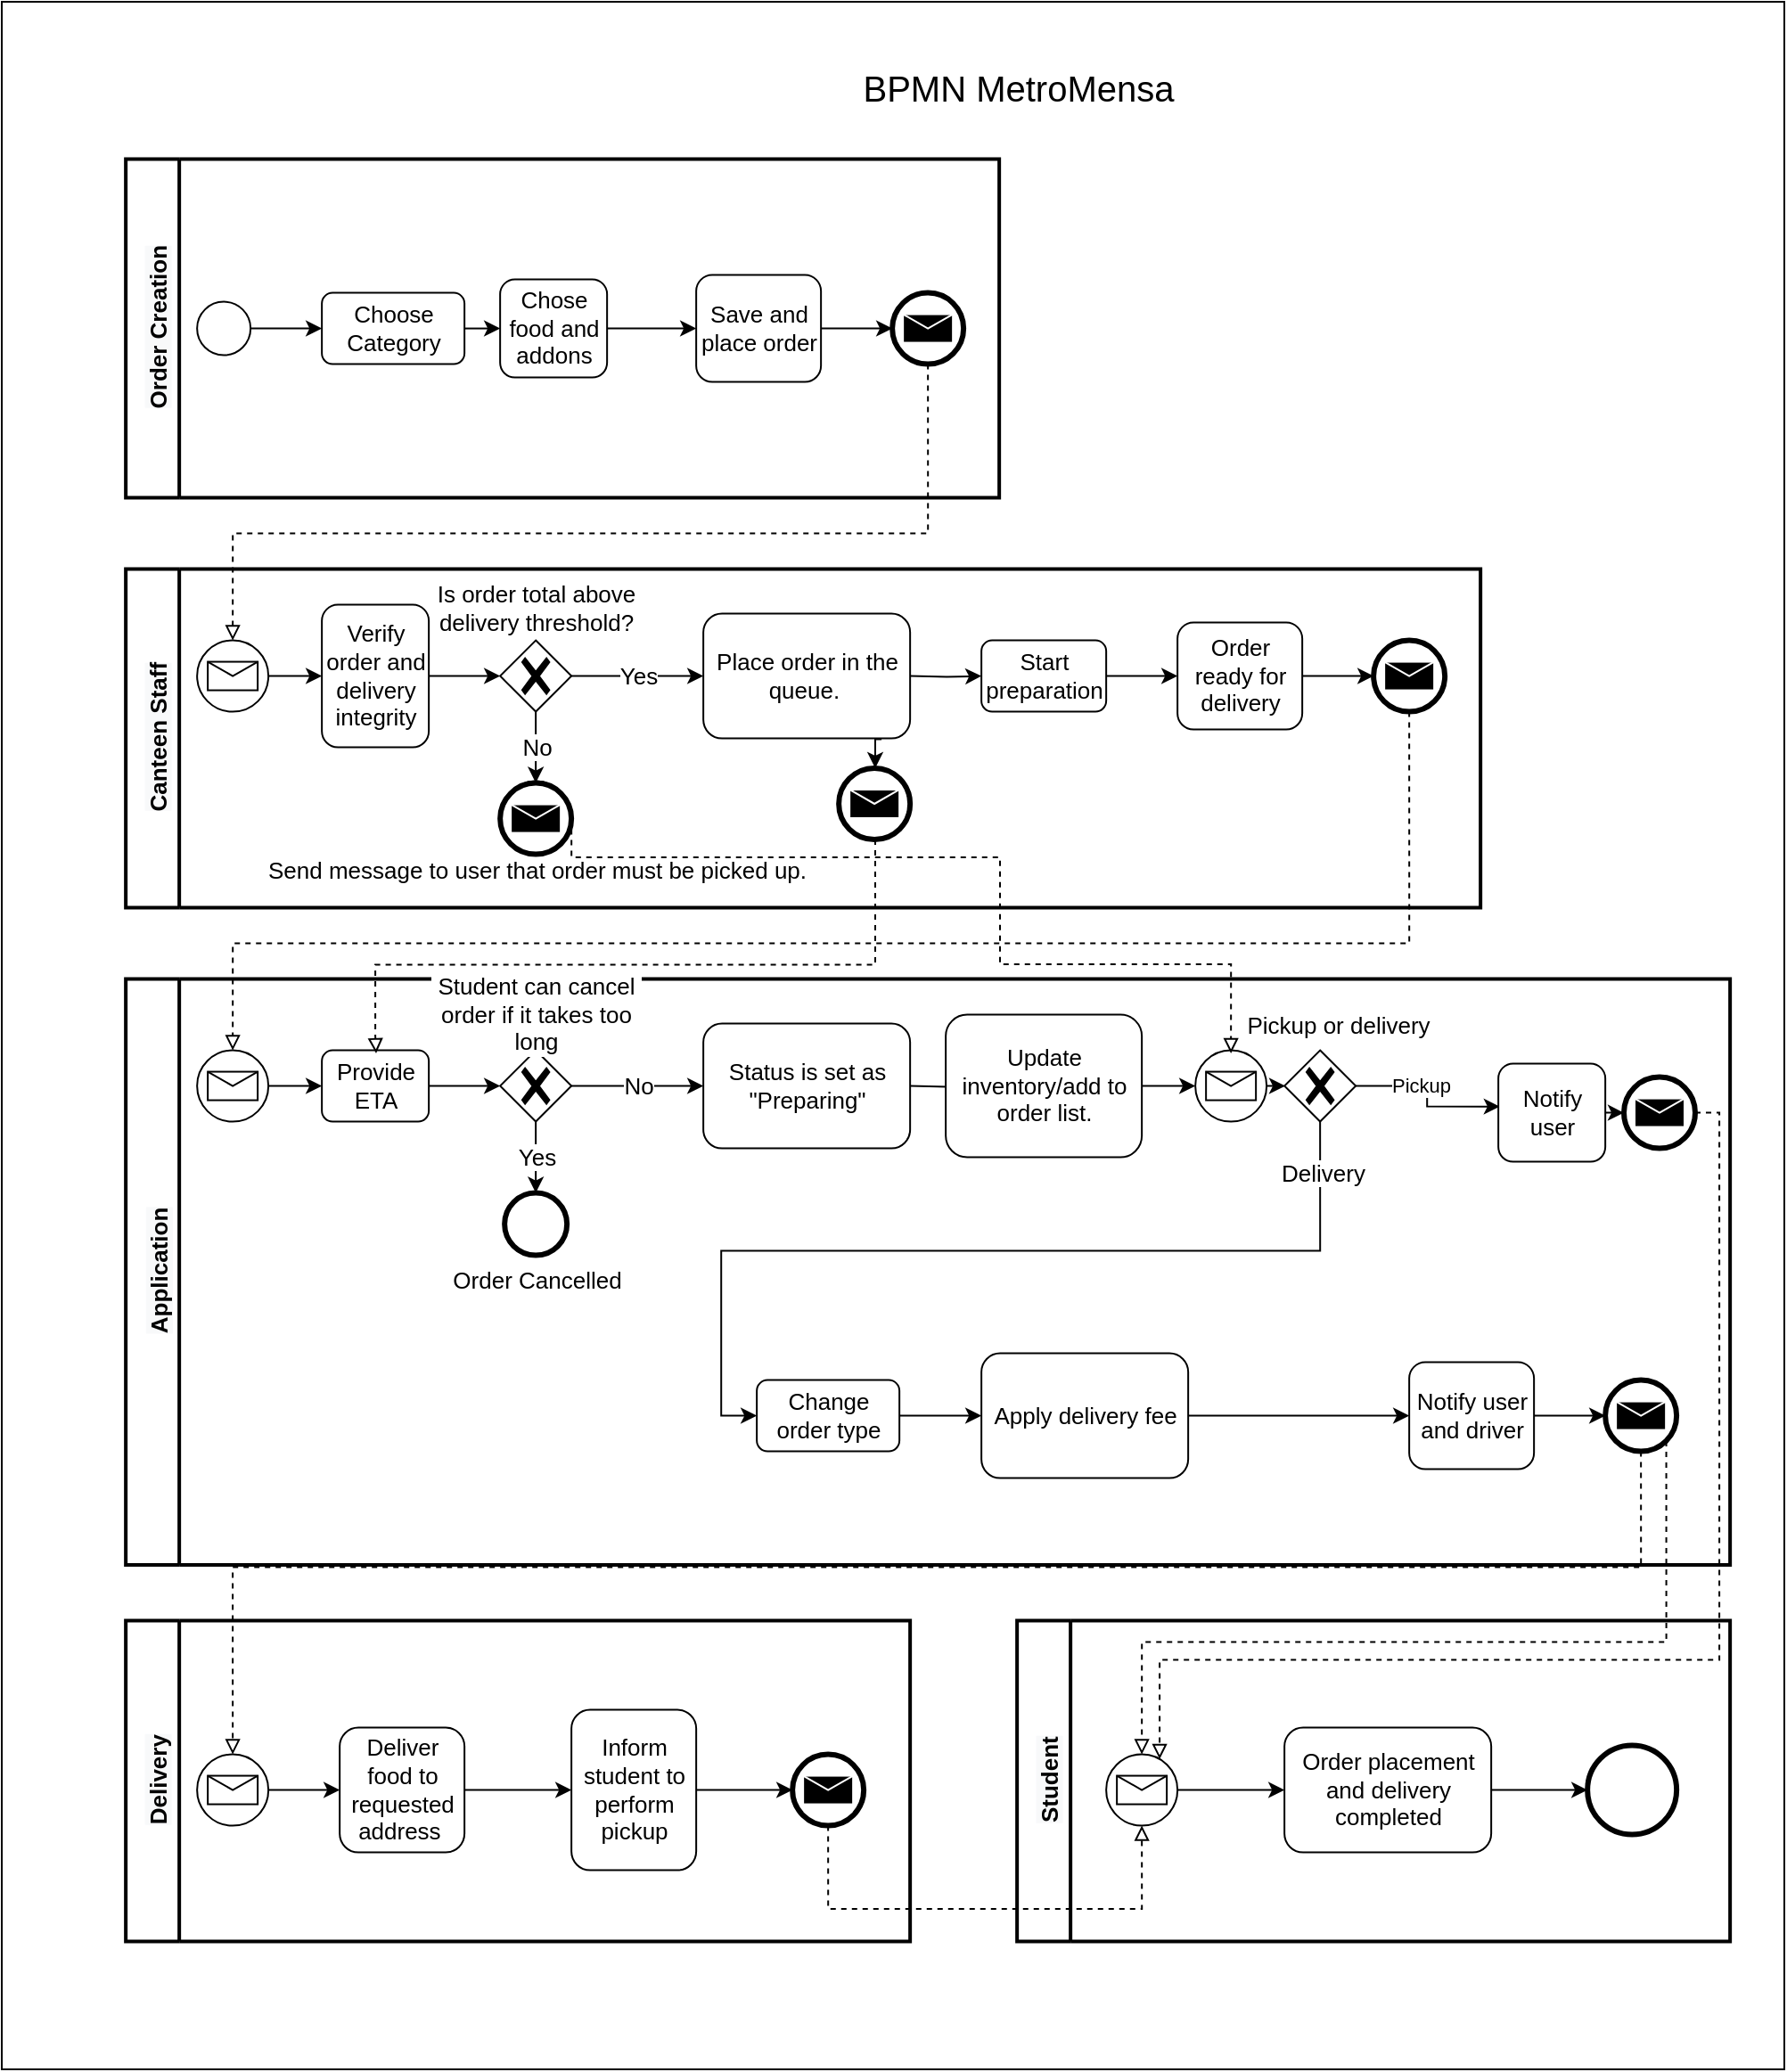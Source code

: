 <mxfile version="23.0.1" type="google">
  <diagram name="Page-1" id="2a216829-ef6e-dabb-86c1-c78162f3ba2b">
    <mxGraphModel grid="1" page="1" gridSize="10" guides="1" tooltips="1" connect="1" arrows="1" fold="1" pageScale="1" pageWidth="850" pageHeight="1100" background="none" math="0" shadow="0">
      <root>
        <mxCell id="0" />
        <mxCell id="1" parent="0" />
        <mxCell id="wVZ2j57rx2sTVlnPFqqD-20" value="" style="rounded=0;whiteSpace=wrap;html=1;" vertex="1" parent="1">
          <mxGeometry x="640" y="160" width="1000" height="1160" as="geometry" />
        </mxCell>
        <mxCell id="4q1O4N_F8rrORIaoXxUf-1" value="no" style="edgeStyle=orthogonalEdgeStyle;html=1;align=left;verticalAlign=bottom;endArrow=open;endSize=8;strokeColor=#ff0000;entryX=1;entryY=0.5;entryDx=0;entryDy=0;" edge="1" parent="1">
          <mxGeometry x="-1" relative="1" as="geometry">
            <mxPoint x="1034.571" y="658.286" as="targetPoint" />
            <Array as="points">
              <mxPoint x="1149.571" y="1018.286" />
              <mxPoint x="1149.571" y="658.286" />
            </Array>
          </mxGeometry>
        </mxCell>
        <mxCell id="4q1O4N_F8rrORIaoXxUf-2" value="&lt;span style=&quot;font-size: 13px; background-color: rgb(248, 249, 250);&quot;&gt;&lt;b&gt;Order Creation&lt;/b&gt;&lt;/span&gt;" style="swimlane;html=1;startSize=30;fontStyle=0;collapsible=0;horizontal=0;swimlaneLine=1;swimlaneFillColor=#ffffff;strokeWidth=2;fontSize=20;" vertex="1" parent="1">
          <mxGeometry x="709.571" y="248.286" width="490" height="190" as="geometry" />
        </mxCell>
        <mxCell id="4q1O4N_F8rrORIaoXxUf-3" style="edgeStyle=orthogonalEdgeStyle;rounded=0;orthogonalLoop=1;jettySize=auto;html=1;exitX=1;exitY=0.5;exitDx=0;exitDy=0;entryX=0;entryY=0.5;entryDx=0;entryDy=0;fontSize=13;" edge="1" parent="4q1O4N_F8rrORIaoXxUf-2" source="4q1O4N_F8rrORIaoXxUf-4" target="4q1O4N_F8rrORIaoXxUf-6">
          <mxGeometry relative="1" as="geometry" />
        </mxCell>
        <mxCell id="4q1O4N_F8rrORIaoXxUf-4" value="" style="ellipse;whiteSpace=wrap;html=1;aspect=fixed;fontSize=13;" vertex="1" parent="4q1O4N_F8rrORIaoXxUf-2">
          <mxGeometry x="40" y="80" width="30" height="30" as="geometry" />
        </mxCell>
        <mxCell id="4q1O4N_F8rrORIaoXxUf-5" style="edgeStyle=orthogonalEdgeStyle;rounded=0;orthogonalLoop=1;jettySize=auto;html=1;exitX=1;exitY=0.5;exitDx=0;exitDy=0;entryX=0;entryY=0.5;entryDx=0;entryDy=0;fontSize=13;" edge="1" parent="4q1O4N_F8rrORIaoXxUf-2" source="4q1O4N_F8rrORIaoXxUf-6" target="4q1O4N_F8rrORIaoXxUf-8">
          <mxGeometry relative="1" as="geometry" />
        </mxCell>
        <mxCell id="4q1O4N_F8rrORIaoXxUf-6" value="Choose Category" style="rounded=1;whiteSpace=wrap;html=1;fontSize=13;" vertex="1" parent="4q1O4N_F8rrORIaoXxUf-2">
          <mxGeometry x="110" y="75" width="80" height="40" as="geometry" />
        </mxCell>
        <mxCell id="4q1O4N_F8rrORIaoXxUf-7" style="edgeStyle=orthogonalEdgeStyle;rounded=0;orthogonalLoop=1;jettySize=auto;html=1;fontSize=13;" edge="1" parent="4q1O4N_F8rrORIaoXxUf-2" source="4q1O4N_F8rrORIaoXxUf-8" target="4q1O4N_F8rrORIaoXxUf-11">
          <mxGeometry relative="1" as="geometry" />
        </mxCell>
        <mxCell id="4q1O4N_F8rrORIaoXxUf-8" value="Chose food and addons" style="rounded=1;whiteSpace=wrap;html=1;fontSize=13;" vertex="1" parent="4q1O4N_F8rrORIaoXxUf-2">
          <mxGeometry x="210" y="67.5" width="60" height="55" as="geometry" />
        </mxCell>
        <mxCell id="4q1O4N_F8rrORIaoXxUf-9" value="" style="points=[[0.145,0.145,0],[0.5,0,0],[0.855,0.145,0],[1,0.5,0],[0.855,0.855,0],[0.5,1,0],[0.145,0.855,0],[0,0.5,0]];shape=mxgraph.bpmn.event;html=1;verticalLabelPosition=bottom;labelBackgroundColor=#ffffff;verticalAlign=top;align=center;perimeter=ellipsePerimeter;outlineConnect=0;aspect=fixed;outline=end;symbol=message;fontSize=13;" vertex="1" parent="4q1O4N_F8rrORIaoXxUf-2">
          <mxGeometry x="430" y="75" width="40" height="40" as="geometry" />
        </mxCell>
        <mxCell id="4q1O4N_F8rrORIaoXxUf-10" style="edgeStyle=orthogonalEdgeStyle;rounded=0;orthogonalLoop=1;jettySize=auto;html=1;exitX=1;exitY=0.5;exitDx=0;exitDy=0;entryX=0;entryY=0.5;entryDx=0;entryDy=0;entryPerimeter=0;fontSize=13;" edge="1" parent="4q1O4N_F8rrORIaoXxUf-2" source="4q1O4N_F8rrORIaoXxUf-11" target="4q1O4N_F8rrORIaoXxUf-9">
          <mxGeometry relative="1" as="geometry" />
        </mxCell>
        <mxCell id="4q1O4N_F8rrORIaoXxUf-11" value="Save and place order" style="rounded=1;whiteSpace=wrap;html=1;fontSize=13;" vertex="1" parent="4q1O4N_F8rrORIaoXxUf-2">
          <mxGeometry x="320" y="65" width="70" height="60" as="geometry" />
        </mxCell>
        <mxCell id="4q1O4N_F8rrORIaoXxUf-12" value="&lt;span style=&quot;font-size: 13px; background-color: rgb(248, 249, 250);&quot;&gt;&lt;b&gt;Canteen Staff&lt;/b&gt;&lt;/span&gt;" style="swimlane;html=1;startSize=30;fontStyle=0;collapsible=0;horizontal=0;swimlaneLine=1;swimlaneFillColor=#ffffff;strokeWidth=2;fontSize=20;" vertex="1" parent="1">
          <mxGeometry x="709.571" y="478.286" width="760" height="190" as="geometry" />
        </mxCell>
        <mxCell id="4q1O4N_F8rrORIaoXxUf-13" style="edgeStyle=orthogonalEdgeStyle;rounded=0;orthogonalLoop=1;jettySize=auto;html=1;exitX=1;exitY=0.5;exitDx=0;exitDy=0;entryX=0;entryY=0.5;entryDx=0;entryDy=0;entryPerimeter=0;fontSize=13;" edge="1" parent="4q1O4N_F8rrORIaoXxUf-12" source="4q1O4N_F8rrORIaoXxUf-14" target="4q1O4N_F8rrORIaoXxUf-20">
          <mxGeometry relative="1" as="geometry" />
        </mxCell>
        <mxCell id="4q1O4N_F8rrORIaoXxUf-14" value="Verify order and delivery integrity" style="rounded=1;whiteSpace=wrap;html=1;fontSize=13;" vertex="1" parent="4q1O4N_F8rrORIaoXxUf-12">
          <mxGeometry x="110" y="20" width="60" height="80" as="geometry" />
        </mxCell>
        <mxCell id="4q1O4N_F8rrORIaoXxUf-15" value="Place order in the queue.&amp;nbsp;" style="rounded=1;whiteSpace=wrap;html=1;fontSize=13;" vertex="1" parent="4q1O4N_F8rrORIaoXxUf-12">
          <mxGeometry x="324" y="25" width="116" height="70" as="geometry" />
        </mxCell>
        <mxCell id="4q1O4N_F8rrORIaoXxUf-16" style="edgeStyle=orthogonalEdgeStyle;rounded=0;orthogonalLoop=1;jettySize=auto;html=1;exitX=1;exitY=0.5;exitDx=0;exitDy=0;entryX=0;entryY=0.5;entryDx=0;entryDy=0;entryPerimeter=0;fontSize=13;" edge="1" parent="4q1O4N_F8rrORIaoXxUf-12">
          <mxGeometry relative="1" as="geometry">
            <mxPoint x="440" y="60" as="sourcePoint" />
            <mxPoint x="480" y="60" as="targetPoint" />
          </mxGeometry>
        </mxCell>
        <mxCell id="4q1O4N_F8rrORIaoXxUf-17" style="edgeStyle=orthogonalEdgeStyle;rounded=0;orthogonalLoop=1;jettySize=auto;html=1;entryX=0;entryY=0.5;entryDx=0;entryDy=0;fontSize=13;" edge="1" parent="4q1O4N_F8rrORIaoXxUf-12" source="4q1O4N_F8rrORIaoXxUf-18" target="4q1O4N_F8rrORIaoXxUf-14">
          <mxGeometry relative="1" as="geometry" />
        </mxCell>
        <mxCell id="4q1O4N_F8rrORIaoXxUf-18" value="" style="points=[[0.145,0.145,0],[0.5,0,0],[0.855,0.145,0],[1,0.5,0],[0.855,0.855,0],[0.5,1,0],[0.145,0.855,0],[0,0.5,0]];shape=mxgraph.bpmn.event;html=1;verticalLabelPosition=bottom;labelBackgroundColor=#ffffff;verticalAlign=top;align=center;perimeter=ellipsePerimeter;outlineConnect=0;aspect=fixed;outline=standard;symbol=message;fontSize=13;direction=east;" vertex="1" parent="4q1O4N_F8rrORIaoXxUf-12">
          <mxGeometry x="40" y="40" width="40" height="40" as="geometry" />
        </mxCell>
        <mxCell id="4q1O4N_F8rrORIaoXxUf-19" value="Yes" style="edgeStyle=orthogonalEdgeStyle;rounded=0;orthogonalLoop=1;jettySize=auto;html=1;entryX=0;entryY=0.5;entryDx=0;entryDy=0;fontSize=13;" edge="1" parent="4q1O4N_F8rrORIaoXxUf-12" source="4q1O4N_F8rrORIaoXxUf-20" target="4q1O4N_F8rrORIaoXxUf-15">
          <mxGeometry relative="1" as="geometry" />
        </mxCell>
        <mxCell id="4q1O4N_F8rrORIaoXxUf-20" value="" style="points=[[0.25,0.25,0],[0.5,0,0],[0.75,0.25,0],[1,0.5,0],[0.75,0.75,0],[0.5,1,0],[0.25,0.75,0],[0,0.5,0]];shape=mxgraph.bpmn.gateway2;html=1;verticalLabelPosition=bottom;labelBackgroundColor=#ffffff;verticalAlign=top;align=center;perimeter=rhombusPerimeter;outlineConnect=0;outline=none;symbol=none;gwType=exclusive;fontSize=13;" vertex="1" parent="4q1O4N_F8rrORIaoXxUf-12">
          <mxGeometry x="210" y="40" width="40" height="40" as="geometry" />
        </mxCell>
        <mxCell id="4q1O4N_F8rrORIaoXxUf-21" value="Send message to user that order must be picked up." style="points=[[0.145,0.145,0],[0.5,0,0],[0.855,0.145,0],[1,0.5,0],[0.855,0.855,0],[0.5,1,0],[0.145,0.855,0],[0,0.5,0]];shape=mxgraph.bpmn.event;html=1;verticalLabelPosition=bottom;labelBackgroundColor=#ffffff;verticalAlign=top;align=center;perimeter=ellipsePerimeter;outlineConnect=0;aspect=fixed;outline=end;symbol=terminate2;fontSize=13;" vertex="1" parent="4q1O4N_F8rrORIaoXxUf-12">
          <mxGeometry x="212.5" y="120" width="35" height="35" as="geometry" />
        </mxCell>
        <mxCell id="4q1O4N_F8rrORIaoXxUf-22" value="No" style="edgeStyle=orthogonalEdgeStyle;rounded=0;orthogonalLoop=1;jettySize=auto;html=1;fontSize=13;" edge="1" parent="4q1O4N_F8rrORIaoXxUf-12" source="4q1O4N_F8rrORIaoXxUf-20" target="4q1O4N_F8rrORIaoXxUf-21">
          <mxGeometry relative="1" as="geometry">
            <mxPoint x="230" y="150" as="targetPoint" />
          </mxGeometry>
        </mxCell>
        <mxCell id="4q1O4N_F8rrORIaoXxUf-23" value="Is order total above delivery threshold?" style="ellipse;whiteSpace=wrap;html=1;fontSize=13;verticalAlign=top;labelBackgroundColor=#ffffff;opacity=0;" vertex="1" parent="4q1O4N_F8rrORIaoXxUf-12">
          <mxGeometry x="170" width="120" height="60" as="geometry" />
        </mxCell>
        <mxCell id="4q1O4N_F8rrORIaoXxUf-24" style="edgeStyle=orthogonalEdgeStyle;rounded=0;orthogonalLoop=1;jettySize=auto;html=1;exitX=1;exitY=0.5;exitDx=0;exitDy=0;entryX=0;entryY=0.5;entryDx=0;entryDy=0;fontSize=13;" edge="1" parent="4q1O4N_F8rrORIaoXxUf-12" source="4q1O4N_F8rrORIaoXxUf-25" target="4q1O4N_F8rrORIaoXxUf-27">
          <mxGeometry relative="1" as="geometry" />
        </mxCell>
        <mxCell id="4q1O4N_F8rrORIaoXxUf-25" value="Start preparation" style="rounded=1;whiteSpace=wrap;html=1;fontSize=13;" vertex="1" parent="4q1O4N_F8rrORIaoXxUf-12">
          <mxGeometry x="480" y="40" width="70" height="40" as="geometry" />
        </mxCell>
        <mxCell id="4q1O4N_F8rrORIaoXxUf-26" style="edgeStyle=orthogonalEdgeStyle;rounded=0;orthogonalLoop=1;jettySize=auto;html=1;exitX=1;exitY=0.5;exitDx=0;exitDy=0;entryX=0;entryY=0.5;entryDx=0;entryDy=0;entryPerimeter=0;fontSize=13;" edge="1" parent="4q1O4N_F8rrORIaoXxUf-12" source="4q1O4N_F8rrORIaoXxUf-27" target="4q1O4N_F8rrORIaoXxUf-28">
          <mxGeometry relative="1" as="geometry" />
        </mxCell>
        <mxCell id="4q1O4N_F8rrORIaoXxUf-27" value="Order ready for delivery" style="rounded=1;whiteSpace=wrap;html=1;fontSize=13;" vertex="1" parent="4q1O4N_F8rrORIaoXxUf-12">
          <mxGeometry x="590" y="30" width="70" height="60" as="geometry" />
        </mxCell>
        <mxCell id="4q1O4N_F8rrORIaoXxUf-28" value="" style="points=[[0.145,0.145,0],[0.5,0,0],[0.855,0.145,0],[1,0.5,0],[0.855,0.855,0],[0.5,1,0],[0.145,0.855,0],[0,0.5,0]];shape=mxgraph.bpmn.event;html=1;verticalLabelPosition=bottom;labelBackgroundColor=#ffffff;verticalAlign=top;align=center;perimeter=ellipsePerimeter;outlineConnect=0;aspect=fixed;outline=end;symbol=message;fontSize=13;" vertex="1" parent="4q1O4N_F8rrORIaoXxUf-12">
          <mxGeometry x="700" y="40" width="40" height="40" as="geometry" />
        </mxCell>
        <mxCell id="wVZ2j57rx2sTVlnPFqqD-1" value="" style="points=[[0.145,0.145,0],[0.5,0,0],[0.855,0.145,0],[1,0.5,0],[0.855,0.855,0],[0.5,1,0],[0.145,0.855,0],[0,0.5,0]];shape=mxgraph.bpmn.event;html=1;verticalLabelPosition=bottom;labelBackgroundColor=#ffffff;verticalAlign=top;align=center;perimeter=ellipsePerimeter;outlineConnect=0;aspect=fixed;outline=end;symbol=message;fontSize=13;" vertex="1" parent="4q1O4N_F8rrORIaoXxUf-12">
          <mxGeometry x="400" y="111.71" width="40" height="40" as="geometry" />
        </mxCell>
        <mxCell id="wVZ2j57rx2sTVlnPFqqD-4" value="" style="points=[[0.145,0.145,0],[0.5,0,0],[0.855,0.145,0],[1,0.5,0],[0.855,0.855,0],[0.5,1,0],[0.145,0.855,0],[0,0.5,0]];shape=mxgraph.bpmn.event;html=1;verticalLabelPosition=bottom;labelBackgroundColor=#ffffff;verticalAlign=top;align=center;perimeter=ellipsePerimeter;outlineConnect=0;aspect=fixed;outline=end;symbol=message;fontSize=13;" vertex="1" parent="4q1O4N_F8rrORIaoXxUf-12">
          <mxGeometry x="210" y="120" width="40" height="40" as="geometry" />
        </mxCell>
        <mxCell id="4q1O4N_F8rrORIaoXxUf-29" value="&lt;span style=&quot;font-size: 13px; background-color: rgb(248, 249, 250);&quot;&gt;&lt;b&gt;Application&lt;/b&gt;&lt;/span&gt;" style="swimlane;html=1;startSize=30;fontStyle=0;collapsible=0;horizontal=0;swimlaneLine=1;swimlaneFillColor=#ffffff;strokeWidth=2;fontSize=20;" vertex="1" parent="1">
          <mxGeometry x="709.571" y="708.286" width="900" height="328.714" as="geometry" />
        </mxCell>
        <mxCell id="4q1O4N_F8rrORIaoXxUf-30" style="edgeStyle=orthogonalEdgeStyle;rounded=0;orthogonalLoop=1;jettySize=auto;html=1;exitX=1;exitY=0.5;exitDx=0;exitDy=0;entryX=0;entryY=0.5;entryDx=0;entryDy=0;entryPerimeter=0;fontSize=13;" edge="1" parent="4q1O4N_F8rrORIaoXxUf-29" source="4q1O4N_F8rrORIaoXxUf-31" target="4q1O4N_F8rrORIaoXxUf-37">
          <mxGeometry relative="1" as="geometry" />
        </mxCell>
        <mxCell id="4q1O4N_F8rrORIaoXxUf-31" value="Provide ETA" style="rounded=1;whiteSpace=wrap;html=1;fontSize=13;" vertex="1" parent="4q1O4N_F8rrORIaoXxUf-29">
          <mxGeometry x="110" y="40" width="60" height="40" as="geometry" />
        </mxCell>
        <mxCell id="4q1O4N_F8rrORIaoXxUf-32" value="Status is set as &quot;Preparing&quot;" style="rounded=1;whiteSpace=wrap;html=1;fontSize=13;" vertex="1" parent="4q1O4N_F8rrORIaoXxUf-29">
          <mxGeometry x="324" y="25" width="116" height="70" as="geometry" />
        </mxCell>
        <mxCell id="4q1O4N_F8rrORIaoXxUf-33" style="edgeStyle=orthogonalEdgeStyle;rounded=0;orthogonalLoop=1;jettySize=auto;html=1;exitX=1;exitY=0.5;exitDx=0;exitDy=0;entryX=0;entryY=0.5;entryDx=0;entryDy=0;entryPerimeter=0;fontSize=13;" edge="1" parent="4q1O4N_F8rrORIaoXxUf-29">
          <mxGeometry relative="1" as="geometry">
            <mxPoint x="440" y="60" as="sourcePoint" />
            <mxPoint x="480" y="60" as="targetPoint" />
          </mxGeometry>
        </mxCell>
        <mxCell id="4q1O4N_F8rrORIaoXxUf-34" style="edgeStyle=orthogonalEdgeStyle;rounded=0;orthogonalLoop=1;jettySize=auto;html=1;entryX=0;entryY=0.5;entryDx=0;entryDy=0;fontSize=13;" edge="1" parent="4q1O4N_F8rrORIaoXxUf-29" source="4q1O4N_F8rrORIaoXxUf-35" target="4q1O4N_F8rrORIaoXxUf-31">
          <mxGeometry relative="1" as="geometry" />
        </mxCell>
        <mxCell id="4q1O4N_F8rrORIaoXxUf-35" value="" style="points=[[0.145,0.145,0],[0.5,0,0],[0.855,0.145,0],[1,0.5,0],[0.855,0.855,0],[0.5,1,0],[0.145,0.855,0],[0,0.5,0]];shape=mxgraph.bpmn.event;html=1;verticalLabelPosition=bottom;labelBackgroundColor=#ffffff;verticalAlign=top;align=center;perimeter=ellipsePerimeter;outlineConnect=0;aspect=fixed;outline=standard;symbol=message;fontSize=13;direction=east;" vertex="1" parent="4q1O4N_F8rrORIaoXxUf-29">
          <mxGeometry x="40" y="40" width="40" height="40" as="geometry" />
        </mxCell>
        <mxCell id="4q1O4N_F8rrORIaoXxUf-36" value="No" style="edgeStyle=orthogonalEdgeStyle;rounded=0;orthogonalLoop=1;jettySize=auto;html=1;entryX=0;entryY=0.5;entryDx=0;entryDy=0;fontSize=13;" edge="1" parent="4q1O4N_F8rrORIaoXxUf-29" source="4q1O4N_F8rrORIaoXxUf-37" target="4q1O4N_F8rrORIaoXxUf-32">
          <mxGeometry relative="1" as="geometry" />
        </mxCell>
        <mxCell id="4q1O4N_F8rrORIaoXxUf-37" value="" style="points=[[0.25,0.25,0],[0.5,0,0],[0.75,0.25,0],[1,0.5,0],[0.75,0.75,0],[0.5,1,0],[0.25,0.75,0],[0,0.5,0]];shape=mxgraph.bpmn.gateway2;html=1;verticalLabelPosition=bottom;labelBackgroundColor=#ffffff;verticalAlign=top;align=center;perimeter=rhombusPerimeter;outlineConnect=0;outline=none;symbol=none;gwType=exclusive;fontSize=13;" vertex="1" parent="4q1O4N_F8rrORIaoXxUf-29">
          <mxGeometry x="210" y="40" width="40" height="40" as="geometry" />
        </mxCell>
        <mxCell id="4q1O4N_F8rrORIaoXxUf-38" value="Order Cancelled" style="points=[[0.145,0.145,0],[0.5,0,0],[0.855,0.145,0],[1,0.5,0],[0.855,0.855,0],[0.5,1,0],[0.145,0.855,0],[0,0.5,0]];shape=mxgraph.bpmn.event;html=1;verticalLabelPosition=bottom;labelBackgroundColor=#ffffff;verticalAlign=top;align=center;perimeter=ellipsePerimeter;outlineConnect=0;aspect=fixed;outline=end;symbol=terminate2;fontSize=13;" vertex="1" parent="4q1O4N_F8rrORIaoXxUf-29">
          <mxGeometry x="212.5" y="120" width="35" height="35" as="geometry" />
        </mxCell>
        <mxCell id="4q1O4N_F8rrORIaoXxUf-39" value="Yes" style="edgeStyle=orthogonalEdgeStyle;rounded=0;orthogonalLoop=1;jettySize=auto;html=1;fontSize=13;" edge="1" parent="4q1O4N_F8rrORIaoXxUf-29" source="4q1O4N_F8rrORIaoXxUf-37" target="4q1O4N_F8rrORIaoXxUf-38">
          <mxGeometry relative="1" as="geometry">
            <mxPoint x="230" y="150" as="targetPoint" />
          </mxGeometry>
        </mxCell>
        <mxCell id="4q1O4N_F8rrORIaoXxUf-40" value="Student can cancel order if it takes too long" style="ellipse;whiteSpace=wrap;html=1;fontSize=13;verticalAlign=top;labelBackgroundColor=#ffffff;opacity=0;" vertex="1" parent="4q1O4N_F8rrORIaoXxUf-29">
          <mxGeometry x="170" y="-10" width="120" height="70" as="geometry" />
        </mxCell>
        <mxCell id="4q1O4N_F8rrORIaoXxUf-41" style="edgeStyle=orthogonalEdgeStyle;rounded=0;orthogonalLoop=1;jettySize=auto;html=1;exitX=1;exitY=0.5;exitDx=0;exitDy=0;entryX=0;entryY=0.5;entryDx=0;entryDy=0;fontSize=13;entryPerimeter=0;" edge="1" parent="4q1O4N_F8rrORIaoXxUf-29" source="4q1O4N_F8rrORIaoXxUf-42" target="wVZ2j57rx2sTVlnPFqqD-5">
          <mxGeometry relative="1" as="geometry">
            <mxPoint x="590" y="60" as="targetPoint" />
          </mxGeometry>
        </mxCell>
        <mxCell id="4q1O4N_F8rrORIaoXxUf-42" value="Update inventory/add to order list." style="rounded=1;whiteSpace=wrap;html=1;fontSize=13;" vertex="1" parent="4q1O4N_F8rrORIaoXxUf-29">
          <mxGeometry x="460" y="20" width="110" height="80" as="geometry" />
        </mxCell>
        <mxCell id="4q1O4N_F8rrORIaoXxUf-43" style="edgeStyle=orthogonalEdgeStyle;rounded=0;orthogonalLoop=1;jettySize=auto;html=1;exitX=0.5;exitY=1;exitDx=0;exitDy=0;exitPerimeter=0;entryX=0;entryY=0.5;entryDx=0;entryDy=0;fontSize=13;" edge="1" parent="4q1O4N_F8rrORIaoXxUf-29" source="4q1O4N_F8rrORIaoXxUf-47" target="4q1O4N_F8rrORIaoXxUf-52">
          <mxGeometry relative="1" as="geometry" />
        </mxCell>
        <mxCell id="4q1O4N_F8rrORIaoXxUf-44" value="Delivery" style="edgeLabel;html=1;align=center;verticalAlign=middle;resizable=0;points=[];fontSize=13;" vertex="1" connectable="0" parent="4q1O4N_F8rrORIaoXxUf-43">
          <mxGeometry x="-0.893" y="1" relative="1" as="geometry">
            <mxPoint as="offset" />
          </mxGeometry>
        </mxCell>
        <mxCell id="wVZ2j57rx2sTVlnPFqqD-14" style="edgeStyle=orthogonalEdgeStyle;rounded=0;orthogonalLoop=1;jettySize=auto;html=1;exitX=1;exitY=0.5;exitDx=0;exitDy=0;exitPerimeter=0;entryX=0.014;entryY=0.437;entryDx=0;entryDy=0;entryPerimeter=0;" edge="1" parent="4q1O4N_F8rrORIaoXxUf-29" source="4q1O4N_F8rrORIaoXxUf-47" target="wVZ2j57rx2sTVlnPFqqD-16">
          <mxGeometry relative="1" as="geometry">
            <mxPoint x="770.429" y="71.714" as="targetPoint" />
          </mxGeometry>
        </mxCell>
        <mxCell id="wVZ2j57rx2sTVlnPFqqD-15" value="Pickup" style="edgeLabel;html=1;align=center;verticalAlign=middle;resizable=0;points=[];" vertex="1" connectable="0" parent="wVZ2j57rx2sTVlnPFqqD-14">
          <mxGeometry x="-0.209" y="1" relative="1" as="geometry">
            <mxPoint as="offset" />
          </mxGeometry>
        </mxCell>
        <mxCell id="4q1O4N_F8rrORIaoXxUf-47" value="" style="points=[[0.25,0.25,0],[0.5,0,0],[0.75,0.25,0],[1,0.5,0],[0.75,0.75,0],[0.5,1,0],[0.25,0.75,0],[0,0.5,0]];shape=mxgraph.bpmn.gateway2;html=1;verticalLabelPosition=bottom;labelBackgroundColor=#ffffff;verticalAlign=top;align=center;perimeter=rhombusPerimeter;outlineConnect=0;outline=none;symbol=none;gwType=exclusive;fontSize=13;" vertex="1" parent="4q1O4N_F8rrORIaoXxUf-29">
          <mxGeometry x="650" y="40" width="40" height="40" as="geometry" />
        </mxCell>
        <mxCell id="4q1O4N_F8rrORIaoXxUf-48" value="Pickup or delivery" style="ellipse;whiteSpace=wrap;html=1;fontSize=13;verticalAlign=top;labelBackgroundColor=#ffffff;opacity=0;" vertex="1" parent="4q1O4N_F8rrORIaoXxUf-29">
          <mxGeometry x="620.43" y="11.71" width="120" height="28.29" as="geometry" />
        </mxCell>
        <mxCell id="4q1O4N_F8rrORIaoXxUf-50" value="Apply delivery fee" style="rounded=1;whiteSpace=wrap;html=1;fontSize=13;" vertex="1" parent="4q1O4N_F8rrORIaoXxUf-29">
          <mxGeometry x="480" y="210" width="116" height="70" as="geometry" />
        </mxCell>
        <mxCell id="4q1O4N_F8rrORIaoXxUf-51" style="edgeStyle=orthogonalEdgeStyle;rounded=0;orthogonalLoop=1;jettySize=auto;html=1;exitX=1;exitY=0.5;exitDx=0;exitDy=0;entryX=0;entryY=0.5;entryDx=0;entryDy=0;fontSize=13;" edge="1" parent="4q1O4N_F8rrORIaoXxUf-29" source="4q1O4N_F8rrORIaoXxUf-52" target="4q1O4N_F8rrORIaoXxUf-50">
          <mxGeometry relative="1" as="geometry" />
        </mxCell>
        <mxCell id="4q1O4N_F8rrORIaoXxUf-52" value="Change order type" style="rounded=1;whiteSpace=wrap;html=1;fontSize=13;" vertex="1" parent="4q1O4N_F8rrORIaoXxUf-29">
          <mxGeometry x="354" y="225" width="80" height="40" as="geometry" />
        </mxCell>
        <mxCell id="4q1O4N_F8rrORIaoXxUf-53" style="edgeStyle=orthogonalEdgeStyle;rounded=0;orthogonalLoop=1;jettySize=auto;html=1;entryX=0;entryY=0.5;entryDx=0;entryDy=0;fontSize=13;exitX=1;exitY=0.5;exitDx=0;exitDy=0;" edge="1" parent="4q1O4N_F8rrORIaoXxUf-29" source="4q1O4N_F8rrORIaoXxUf-50" target="4q1O4N_F8rrORIaoXxUf-56">
          <mxGeometry relative="1" as="geometry">
            <mxPoint x="690" y="245.0" as="sourcePoint" />
          </mxGeometry>
        </mxCell>
        <mxCell id="4q1O4N_F8rrORIaoXxUf-55" style="edgeStyle=orthogonalEdgeStyle;rounded=0;orthogonalLoop=1;jettySize=auto;html=1;exitX=1;exitY=0.5;exitDx=0;exitDy=0;entryX=0;entryY=0.5;entryDx=0;entryDy=0;entryPerimeter=0;fontSize=13;" edge="1" parent="4q1O4N_F8rrORIaoXxUf-29" source="4q1O4N_F8rrORIaoXxUf-56" target="4q1O4N_F8rrORIaoXxUf-57">
          <mxGeometry relative="1" as="geometry" />
        </mxCell>
        <mxCell id="4q1O4N_F8rrORIaoXxUf-56" value="Notify user and driver" style="rounded=1;whiteSpace=wrap;html=1;fontSize=13;" vertex="1" parent="4q1O4N_F8rrORIaoXxUf-29">
          <mxGeometry x="720" y="215" width="70" height="60" as="geometry" />
        </mxCell>
        <mxCell id="4q1O4N_F8rrORIaoXxUf-57" value="" style="points=[[0.145,0.145,0],[0.5,0,0],[0.855,0.145,0],[1,0.5,0],[0.855,0.855,0],[0.5,1,0],[0.145,0.855,0],[0,0.5,0]];shape=mxgraph.bpmn.event;html=1;verticalLabelPosition=bottom;labelBackgroundColor=#ffffff;verticalAlign=top;align=center;perimeter=ellipsePerimeter;outlineConnect=0;aspect=fixed;outline=end;symbol=message;fontSize=13;" vertex="1" parent="4q1O4N_F8rrORIaoXxUf-29">
          <mxGeometry x="830" y="225" width="40" height="40" as="geometry" />
        </mxCell>
        <mxCell id="wVZ2j57rx2sTVlnPFqqD-2" style="edgeStyle=orthogonalEdgeStyle;rounded=0;orthogonalLoop=1;jettySize=auto;html=1;fontSize=13;dashed=1;endArrow=block;endFill=0;" edge="1" parent="4q1O4N_F8rrORIaoXxUf-29">
          <mxGeometry relative="1" as="geometry">
            <Array as="points">
              <mxPoint x="420" y="-8" />
              <mxPoint x="140" y="-8" />
              <mxPoint x="140" y="32" />
            </Array>
            <mxPoint x="420.429" y="-78.286" as="sourcePoint" />
            <mxPoint x="140.429" y="41.714" as="targetPoint" />
          </mxGeometry>
        </mxCell>
        <mxCell id="wVZ2j57rx2sTVlnPFqqD-6" style="edgeStyle=orthogonalEdgeStyle;rounded=0;orthogonalLoop=1;jettySize=auto;html=1;exitX=1;exitY=0.5;exitDx=0;exitDy=0;exitPerimeter=0;" edge="1" parent="4q1O4N_F8rrORIaoXxUf-29" source="wVZ2j57rx2sTVlnPFqqD-5">
          <mxGeometry relative="1" as="geometry">
            <mxPoint x="650.429" y="59.937" as="targetPoint" />
          </mxGeometry>
        </mxCell>
        <mxCell id="wVZ2j57rx2sTVlnPFqqD-5" value="" style="points=[[0.145,0.145,0],[0.5,0,0],[0.855,0.145,0],[1,0.5,0],[0.855,0.855,0],[0.5,1,0],[0.145,0.855,0],[0,0.5,0]];shape=mxgraph.bpmn.event;html=1;verticalLabelPosition=bottom;labelBackgroundColor=#ffffff;verticalAlign=top;align=center;perimeter=ellipsePerimeter;outlineConnect=0;aspect=fixed;outline=standard;symbol=message;fontSize=13;direction=east;" vertex="1" parent="4q1O4N_F8rrORIaoXxUf-29">
          <mxGeometry x="600" y="40" width="40" height="40" as="geometry" />
        </mxCell>
        <mxCell id="wVZ2j57rx2sTVlnPFqqD-13" value="" style="points=[[0.145,0.145,0],[0.5,0,0],[0.855,0.145,0],[1,0.5,0],[0.855,0.855,0],[0.5,1,0],[0.145,0.855,0],[0,0.5,0]];shape=mxgraph.bpmn.event;html=1;verticalLabelPosition=bottom;labelBackgroundColor=#ffffff;verticalAlign=top;align=center;perimeter=ellipsePerimeter;outlineConnect=0;aspect=fixed;outline=end;symbol=message;fontSize=13;" vertex="1" parent="4q1O4N_F8rrORIaoXxUf-29">
          <mxGeometry x="840.43" y="55" width="40" height="40" as="geometry" />
        </mxCell>
        <mxCell id="wVZ2j57rx2sTVlnPFqqD-17" style="edgeStyle=orthogonalEdgeStyle;rounded=0;orthogonalLoop=1;jettySize=auto;html=1;exitX=1;exitY=0.5;exitDx=0;exitDy=0;" edge="1" parent="4q1O4N_F8rrORIaoXxUf-29" source="wVZ2j57rx2sTVlnPFqqD-16">
          <mxGeometry relative="1" as="geometry">
            <mxPoint x="840.429" y="75.048" as="targetPoint" />
          </mxGeometry>
        </mxCell>
        <mxCell id="wVZ2j57rx2sTVlnPFqqD-16" value="Notify user" style="rounded=1;whiteSpace=wrap;html=1;fontSize=13;" vertex="1" parent="4q1O4N_F8rrORIaoXxUf-29">
          <mxGeometry x="770" y="47.5" width="60" height="55" as="geometry" />
        </mxCell>
        <mxCell id="4q1O4N_F8rrORIaoXxUf-58" value="&lt;span style=&quot;font-size: 13px; background-color: rgb(248, 249, 250);&quot;&gt;&lt;b&gt;Delivery&lt;/b&gt;&lt;/span&gt;" style="swimlane;html=1;startSize=30;fontStyle=0;collapsible=0;horizontal=0;swimlaneLine=1;swimlaneFillColor=#ffffff;strokeWidth=2;fontSize=20;" vertex="1" parent="1">
          <mxGeometry x="709.571" y="1068.286" width="440" height="180" as="geometry" />
        </mxCell>
        <mxCell id="4q1O4N_F8rrORIaoXxUf-59" style="edgeStyle=orthogonalEdgeStyle;rounded=0;orthogonalLoop=1;jettySize=auto;html=1;exitX=1;exitY=0.5;exitDx=0;exitDy=0;fontSize=13;" edge="1" parent="4q1O4N_F8rrORIaoXxUf-58" source="4q1O4N_F8rrORIaoXxUf-60">
          <mxGeometry relative="1" as="geometry">
            <mxPoint x="250" y="95" as="targetPoint" />
          </mxGeometry>
        </mxCell>
        <mxCell id="4q1O4N_F8rrORIaoXxUf-60" value="Deliver food to requested address&amp;nbsp;" style="rounded=1;whiteSpace=wrap;html=1;fontSize=13;" vertex="1" parent="4q1O4N_F8rrORIaoXxUf-58">
          <mxGeometry x="120" y="60" width="70" height="70" as="geometry" />
        </mxCell>
        <mxCell id="4q1O4N_F8rrORIaoXxUf-61" value="" style="points=[[0.145,0.145,0],[0.5,0,0],[0.855,0.145,0],[1,0.5,0],[0.855,0.855,0],[0.5,1,0],[0.145,0.855,0],[0,0.5,0]];shape=mxgraph.bpmn.event;html=1;verticalLabelPosition=bottom;labelBackgroundColor=#ffffff;verticalAlign=top;align=center;perimeter=ellipsePerimeter;outlineConnect=0;aspect=fixed;outline=end;symbol=message;fontSize=13;" vertex="1" parent="4q1O4N_F8rrORIaoXxUf-58">
          <mxGeometry x="374" y="75" width="40" height="40" as="geometry" />
        </mxCell>
        <mxCell id="4q1O4N_F8rrORIaoXxUf-62" style="edgeStyle=orthogonalEdgeStyle;rounded=0;orthogonalLoop=1;jettySize=auto;html=1;exitX=1;exitY=0.5;exitDx=0;exitDy=0;entryX=0;entryY=0.5;entryDx=0;entryDy=0;entryPerimeter=0;fontSize=13;" edge="1" parent="4q1O4N_F8rrORIaoXxUf-58" source="4q1O4N_F8rrORIaoXxUf-63" target="4q1O4N_F8rrORIaoXxUf-61">
          <mxGeometry relative="1" as="geometry" />
        </mxCell>
        <mxCell id="4q1O4N_F8rrORIaoXxUf-63" value="Inform student to perform pickup" style="rounded=1;whiteSpace=wrap;html=1;fontSize=13;" vertex="1" parent="4q1O4N_F8rrORIaoXxUf-58">
          <mxGeometry x="250" y="50" width="70" height="90" as="geometry" />
        </mxCell>
        <mxCell id="4q1O4N_F8rrORIaoXxUf-64" style="edgeStyle=orthogonalEdgeStyle;rounded=0;orthogonalLoop=1;jettySize=auto;html=1;exitX=1;exitY=0.5;exitDx=0;exitDy=0;exitPerimeter=0;entryX=0;entryY=0.5;entryDx=0;entryDy=0;fontSize=13;" edge="1" parent="4q1O4N_F8rrORIaoXxUf-58" source="4q1O4N_F8rrORIaoXxUf-65" target="4q1O4N_F8rrORIaoXxUf-60">
          <mxGeometry relative="1" as="geometry" />
        </mxCell>
        <mxCell id="4q1O4N_F8rrORIaoXxUf-65" value="" style="points=[[0.145,0.145,0],[0.5,0,0],[0.855,0.145,0],[1,0.5,0],[0.855,0.855,0],[0.5,1,0],[0.145,0.855,0],[0,0.5,0]];shape=mxgraph.bpmn.event;html=1;verticalLabelPosition=bottom;labelBackgroundColor=#ffffff;verticalAlign=top;align=center;perimeter=ellipsePerimeter;outlineConnect=0;aspect=fixed;outline=standard;symbol=message;fontSize=13;direction=east;" vertex="1" parent="4q1O4N_F8rrORIaoXxUf-58">
          <mxGeometry x="40" y="75" width="40" height="40" as="geometry" />
        </mxCell>
        <mxCell id="4q1O4N_F8rrORIaoXxUf-66" value="&lt;span style=&quot;font-size: 13px; background-color: rgb(248, 249, 250);&quot;&gt;&lt;b&gt;Student&lt;/b&gt;&lt;/span&gt;" style="swimlane;html=1;startSize=30;fontStyle=0;collapsible=0;horizontal=0;swimlaneLine=1;swimlaneFillColor=#ffffff;strokeWidth=2;fontSize=20;" vertex="1" parent="1">
          <mxGeometry x="1209.571" y="1068.286" width="400" height="180" as="geometry" />
        </mxCell>
        <mxCell id="4q1O4N_F8rrORIaoXxUf-67" style="edgeStyle=orthogonalEdgeStyle;rounded=0;orthogonalLoop=1;jettySize=auto;html=1;exitX=1;exitY=0.5;exitDx=0;exitDy=0;exitPerimeter=0;entryX=0;entryY=0.5;entryDx=0;entryDy=0;fontSize=13;" edge="1" parent="4q1O4N_F8rrORIaoXxUf-66" source="4q1O4N_F8rrORIaoXxUf-68" target="4q1O4N_F8rrORIaoXxUf-70">
          <mxGeometry relative="1" as="geometry">
            <mxPoint x="120" y="95" as="targetPoint" />
          </mxGeometry>
        </mxCell>
        <mxCell id="4q1O4N_F8rrORIaoXxUf-68" value="" style="points=[[0.145,0.145,0],[0.5,0,0],[0.855,0.145,0],[1,0.5,0],[0.855,0.855,0],[0.5,1,0],[0.145,0.855,0],[0,0.5,0]];shape=mxgraph.bpmn.event;html=1;verticalLabelPosition=bottom;labelBackgroundColor=#ffffff;verticalAlign=top;align=center;perimeter=ellipsePerimeter;outlineConnect=0;aspect=fixed;outline=standard;symbol=message;fontSize=13;direction=east;" vertex="1" parent="4q1O4N_F8rrORIaoXxUf-66">
          <mxGeometry x="50" y="75" width="40" height="40" as="geometry" />
        </mxCell>
        <mxCell id="4q1O4N_F8rrORIaoXxUf-69" style="edgeStyle=orthogonalEdgeStyle;rounded=0;orthogonalLoop=1;jettySize=auto;html=1;entryX=0;entryY=0.5;entryDx=0;entryDy=0;entryPerimeter=0;fontSize=13;" edge="1" parent="4q1O4N_F8rrORIaoXxUf-66" source="4q1O4N_F8rrORIaoXxUf-70" target="4q1O4N_F8rrORIaoXxUf-71">
          <mxGeometry relative="1" as="geometry">
            <mxPoint x="320" y="95" as="targetPoint" />
          </mxGeometry>
        </mxCell>
        <mxCell id="4q1O4N_F8rrORIaoXxUf-70" value="Order placement and delivery completed" style="rounded=1;whiteSpace=wrap;html=1;fontSize=13;" vertex="1" parent="4q1O4N_F8rrORIaoXxUf-66">
          <mxGeometry x="150" y="60" width="116" height="70" as="geometry" />
        </mxCell>
        <mxCell id="4q1O4N_F8rrORIaoXxUf-71" value="" style="points=[[0.145,0.145,0],[0.5,0,0],[0.855,0.145,0],[1,0.5,0],[0.855,0.855,0],[0.5,1,0],[0.145,0.855,0],[0,0.5,0]];shape=mxgraph.bpmn.event;html=1;verticalLabelPosition=bottom;labelBackgroundColor=#ffffff;verticalAlign=top;align=center;perimeter=ellipsePerimeter;outlineConnect=0;aspect=fixed;outline=end;symbol=terminate2;fontSize=13;" vertex="1" parent="4q1O4N_F8rrORIaoXxUf-66">
          <mxGeometry x="320" y="70" width="50" height="50" as="geometry" />
        </mxCell>
        <mxCell id="4q1O4N_F8rrORIaoXxUf-72" style="edgeStyle=orthogonalEdgeStyle;rounded=0;orthogonalLoop=1;jettySize=auto;html=1;entryX=0.5;entryY=0;entryDx=0;entryDy=0;entryPerimeter=0;fontSize=13;dashed=1;endArrow=block;endFill=0;" edge="1" parent="1" source="4q1O4N_F8rrORIaoXxUf-9" target="4q1O4N_F8rrORIaoXxUf-18">
          <mxGeometry relative="1" as="geometry">
            <Array as="points">
              <mxPoint x="1159.571" y="458.286" />
              <mxPoint x="769.571" y="458.286" />
            </Array>
          </mxGeometry>
        </mxCell>
        <mxCell id="4q1O4N_F8rrORIaoXxUf-73" style="edgeStyle=orthogonalEdgeStyle;rounded=0;orthogonalLoop=1;jettySize=auto;html=1;exitX=0.5;exitY=1;exitDx=0;exitDy=0;exitPerimeter=0;dashed=1;fontSize=13;endArrow=block;endFill=0;" edge="1" parent="1" source="4q1O4N_F8rrORIaoXxUf-28">
          <mxGeometry relative="1" as="geometry">
            <mxPoint x="769.571" y="748.286" as="targetPoint" />
            <Array as="points">
              <mxPoint x="1429.571" y="688.286" />
              <mxPoint x="769.571" y="688.286" />
            </Array>
          </mxGeometry>
        </mxCell>
        <mxCell id="4q1O4N_F8rrORIaoXxUf-74" style="edgeStyle=orthogonalEdgeStyle;rounded=0;orthogonalLoop=1;jettySize=auto;html=1;dashed=1;fontSize=13;endArrow=block;endFill=0;" edge="1" parent="1" source="4q1O4N_F8rrORIaoXxUf-57" target="4q1O4N_F8rrORIaoXxUf-65">
          <mxGeometry relative="1" as="geometry">
            <Array as="points">
              <mxPoint x="1559.571" y="1038.286" />
              <mxPoint x="769.571" y="1038.286" />
            </Array>
          </mxGeometry>
        </mxCell>
        <mxCell id="4q1O4N_F8rrORIaoXxUf-75" style="edgeStyle=orthogonalEdgeStyle;rounded=0;orthogonalLoop=1;jettySize=auto;html=1;entryX=0.5;entryY=1;entryDx=0;entryDy=0;entryPerimeter=0;dashed=1;fontSize=13;endArrow=block;endFill=0;" edge="1" parent="1" source="4q1O4N_F8rrORIaoXxUf-61" target="4q1O4N_F8rrORIaoXxUf-68">
          <mxGeometry relative="1" as="geometry">
            <Array as="points">
              <mxPoint x="1104" y="1230" />
              <mxPoint x="1280" y="1230" />
            </Array>
          </mxGeometry>
        </mxCell>
        <mxCell id="4q1O4N_F8rrORIaoXxUf-76" value="&lt;font style=&quot;font-size: 20px;&quot;&gt;BPMN MetroMensa&lt;/font&gt;" style="text;html=1;align=center;verticalAlign=middle;resizable=0;points=[];autosize=1;strokeColor=none;fillColor=none;fontSize=13;" vertex="1" parent="1">
          <mxGeometry x="1109.571" y="188.286" width="200" height="40" as="geometry" />
        </mxCell>
        <mxCell id="pz9gmi9JmDR91eJcNtjf-4" style="edgeStyle=orthogonalEdgeStyle;rounded=0;orthogonalLoop=1;jettySize=auto;html=1;dashed=1;fontSize=13;endArrow=block;endFill=0;exitX=0.855;exitY=0.855;exitDx=0;exitDy=0;exitPerimeter=0;entryX=0.5;entryY=0;entryDx=0;entryDy=0;entryPerimeter=0;" edge="1" parent="1" source="4q1O4N_F8rrORIaoXxUf-57" target="4q1O4N_F8rrORIaoXxUf-68">
          <mxGeometry relative="1" as="geometry">
            <Array as="points">
              <mxPoint x="1573.571" y="1080.286" />
              <mxPoint x="1279.571" y="1080.286" />
            </Array>
            <mxPoint x="1570" y="1010" as="sourcePoint" />
            <mxPoint x="1280" y="1120" as="targetPoint" />
          </mxGeometry>
        </mxCell>
        <mxCell id="wVZ2j57rx2sTVlnPFqqD-3" style="edgeStyle=orthogonalEdgeStyle;rounded=0;orthogonalLoop=1;jettySize=auto;html=1;fontSize=13;exitX=0.862;exitY=1.006;exitDx=0;exitDy=0;exitPerimeter=0;" edge="1" parent="1" source="4q1O4N_F8rrORIaoXxUf-15">
          <mxGeometry relative="1" as="geometry">
            <mxPoint x="1130" y="570" as="sourcePoint" />
            <mxPoint x="1130" y="590" as="targetPoint" />
          </mxGeometry>
        </mxCell>
        <mxCell id="wVZ2j57rx2sTVlnPFqqD-7" style="edgeStyle=orthogonalEdgeStyle;rounded=0;orthogonalLoop=1;jettySize=auto;html=1;fontSize=13;dashed=1;endArrow=block;endFill=0;exitX=1;exitY=0.5;exitDx=0;exitDy=0;exitPerimeter=0;" edge="1" parent="1" source="wVZ2j57rx2sTVlnPFqqD-4">
          <mxGeometry relative="1" as="geometry">
            <Array as="points">
              <mxPoint x="960" y="640" />
              <mxPoint x="1200" y="640" />
              <mxPoint x="1200" y="700" />
              <mxPoint x="1330" y="700" />
            </Array>
            <mxPoint x="1609.57" y="630" as="sourcePoint" />
            <mxPoint x="1329.57" y="750" as="targetPoint" />
          </mxGeometry>
        </mxCell>
        <mxCell id="wVZ2j57rx2sTVlnPFqqD-18" style="edgeStyle=orthogonalEdgeStyle;rounded=0;orthogonalLoop=1;jettySize=auto;html=1;dashed=1;fontSize=13;endArrow=block;endFill=0;" edge="1" parent="1" source="wVZ2j57rx2sTVlnPFqqD-13" target="4q1O4N_F8rrORIaoXxUf-68">
          <mxGeometry relative="1" as="geometry">
            <Array as="points">
              <mxPoint x="1603.571" y="783.286" />
              <mxPoint x="1603.571" y="1090.286" />
              <mxPoint x="1289.571" y="1090.286" />
            </Array>
            <mxPoint x="1604" y="980" as="sourcePoint" />
            <mxPoint x="1300" y="1150" as="targetPoint" />
          </mxGeometry>
        </mxCell>
      </root>
    </mxGraphModel>
  </diagram>
</mxfile>
